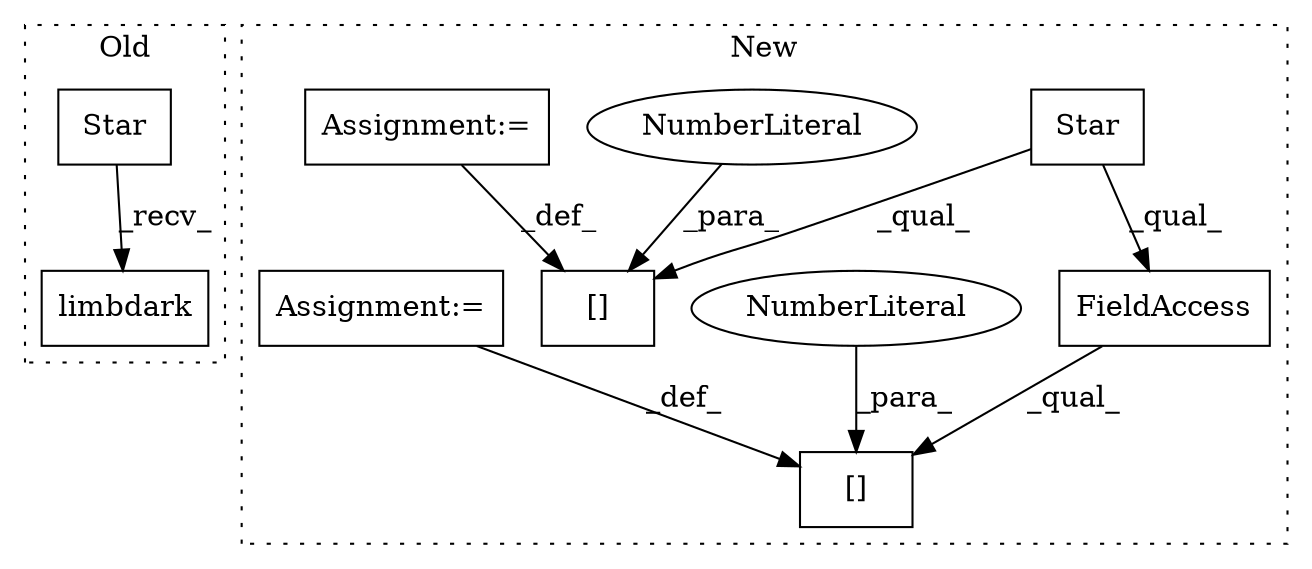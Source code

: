 digraph G {
subgraph cluster0 {
1 [label="limbdark" a="32" s="1124,1141" l="9,1" shape="box"];
7 [label="Star" a="32" s="1098,1108" l="5,1" shape="box"];
label = "Old";
style="dotted";
}
subgraph cluster1 {
2 [label="Star" a="32" s="1119" l="6" shape="box"];
3 [label="[]" a="2" s="1131,1141" l="9,1" shape="box"];
4 [label="NumberLiteral" a="34" s="1140" l="1" shape="ellipse"];
5 [label="[]" a="2" s="1152,1162" l="9,1" shape="box"];
6 [label="NumberLiteral" a="34" s="1161" l="1" shape="ellipse"];
8 [label="Assignment:=" a="7" s="1163" l="1" shape="box"];
9 [label="Assignment:=" a="7" s="1142" l="1" shape="box"];
10 [label="FieldAccess" a="22" s="1131" l="8" shape="box"];
label = "New";
style="dotted";
}
2 -> 10 [label="_qual_"];
2 -> 5 [label="_qual_"];
4 -> 3 [label="_para_"];
6 -> 5 [label="_para_"];
7 -> 1 [label="_recv_"];
8 -> 5 [label="_def_"];
9 -> 3 [label="_def_"];
10 -> 3 [label="_qual_"];
}